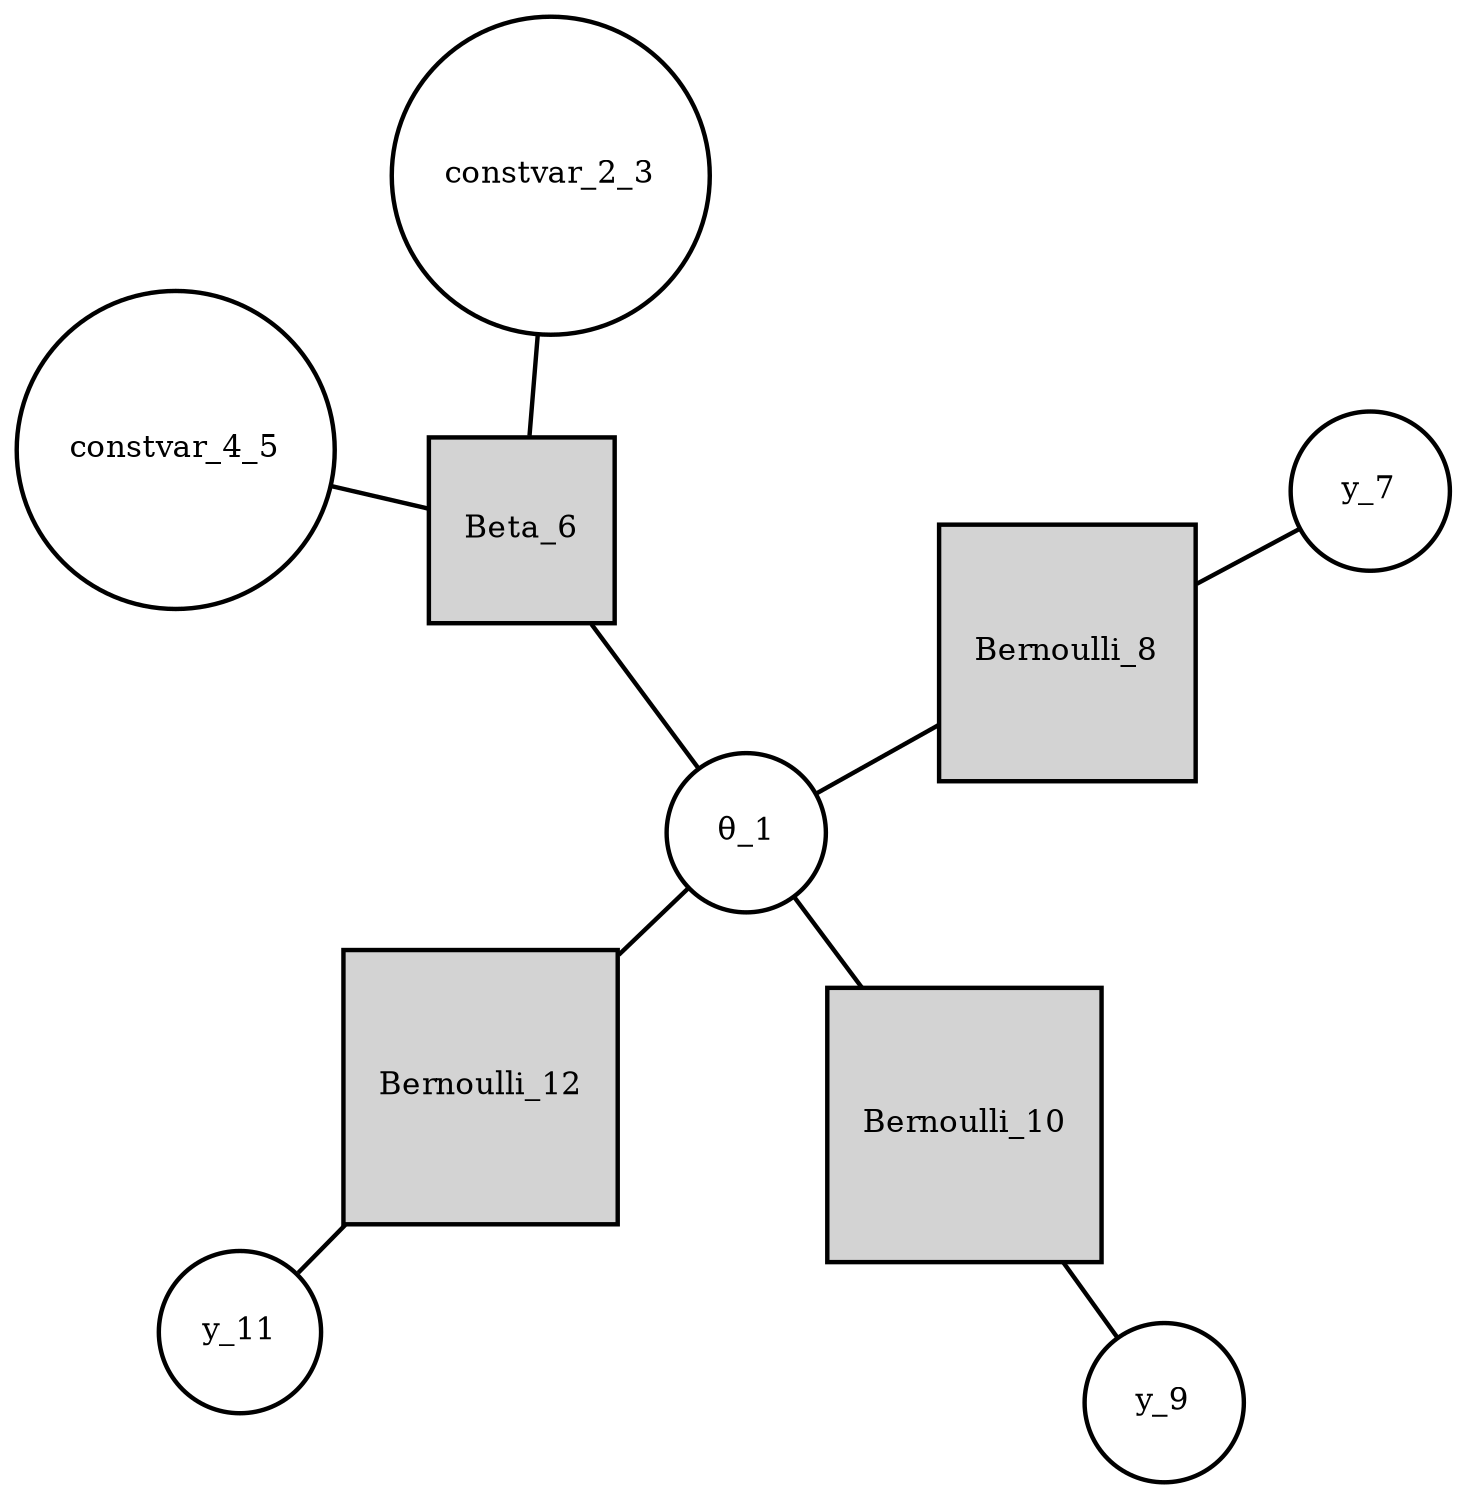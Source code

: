 graph G {
    layout=neato;
    size="10.0,10.0!";
    node [shape=circle, fontsize=7];
    "θ_1" [shape=circle];
    "constvar_2_3" [shape=circle];
    "constvar_4_5" [shape=circle];
    "Beta_6" [shape=square, style=filled, fillcolor=lightgray];
    "y_7" [shape=circle];
    "Bernoulli_8" [shape=square, style=filled, fillcolor=lightgray];
    "y_9" [shape=circle];
    "Bernoulli_10" [shape=square, style=filled, fillcolor=lightgray];
    "y_11" [shape=circle];
    "Bernoulli_12" [shape=square, style=filled, fillcolor=lightgray];
    "θ_1" -- "Beta_6" [len=1.0];
    "θ_1" -- "Bernoulli_8" [len=1.0];
    "θ_1" -- "Bernoulli_10" [len=1.0];
    "θ_1" -- "Bernoulli_12" [len=1.0];
    "constvar_2_3" -- "Beta_6" [len=1.0];
    "constvar_4_5" -- "Beta_6" [len=1.0];
    "y_7" -- "Bernoulli_8" [len=1.0];
    "y_9" -- "Bernoulli_10" [len=1.0];
    "y_11" -- "Bernoulli_12" [len=1.0];
}
